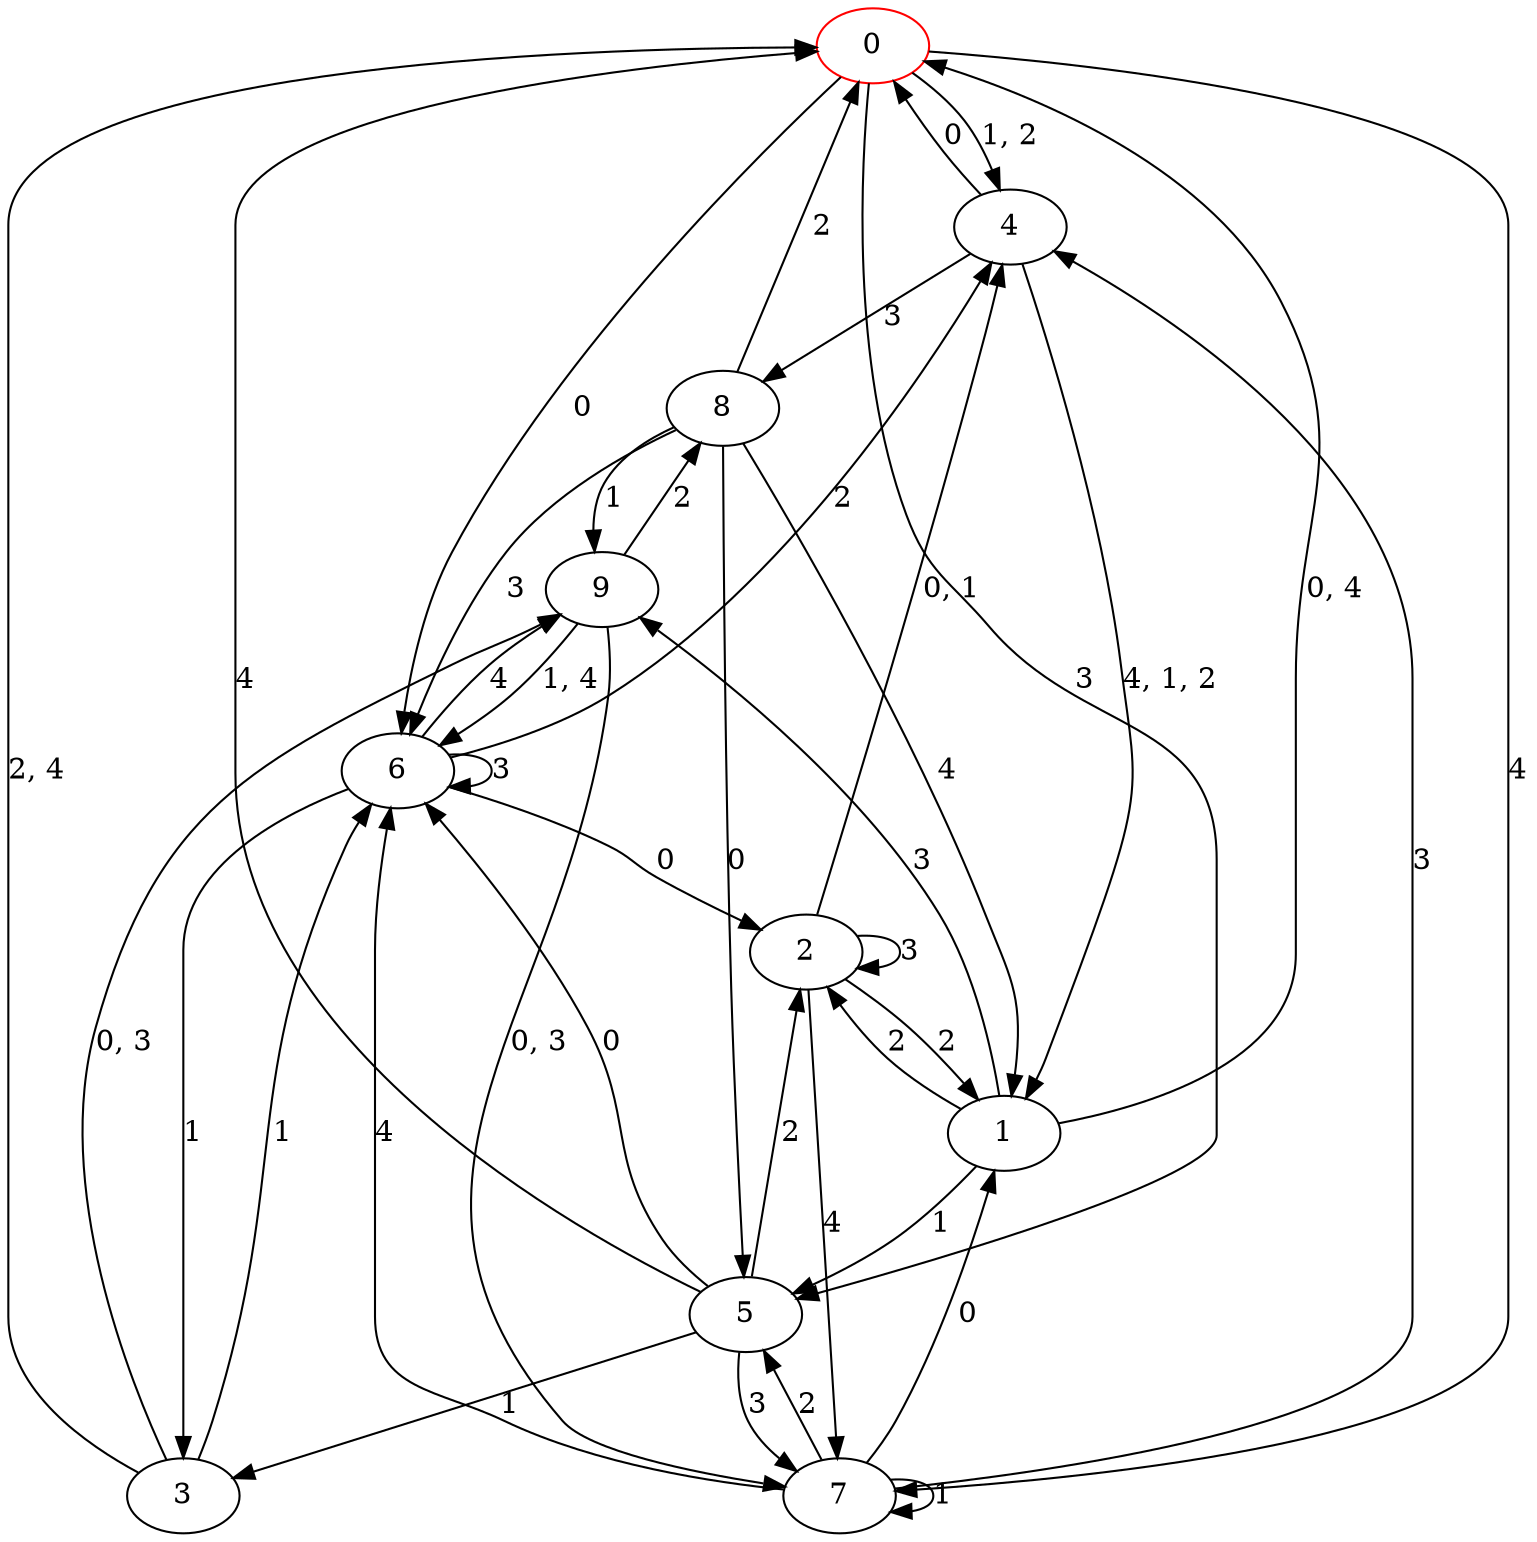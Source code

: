 digraph g {
0 [label= "0"] [color="red"];
1 [label= "1"];
2 [label= "2"];
3 [label= "3"];
4 [label= "4"];
5 [label= "5"];
6 [label= "6"];
7 [label= "7"];
8 [label= "8"];
9 [label= "9"];
0 -> 6[label= "0"];
0 -> 5[label= "3"];
0 -> 7[label= "4"];
1 -> 5[label= "1"];
1 -> 2[label= "2"];
1 -> 9[label= "3"];
2 -> 1[label= "2"];
2 -> 2[label= "3"];
2 -> 7[label= "4"];
3 -> 6[label= "1"];
4 -> 0[label= "0"];
4 -> 8[label= "3"];
5 -> 6[label= "0"];
5 -> 3[label= "1"];
5 -> 2[label= "2"];
5 -> 7[label= "3"];
5 -> 0[label= "4"];
6 -> 2[label= "0"];
6 -> 3[label= "1"];
6 -> 4[label= "2"];
6 -> 6[label= "3"];
6 -> 9[label= "4"];
7 -> 1[label= "0"];
7 -> 7[label= "1"];
7 -> 5[label= "2"];
7 -> 4[label= "3"];
7 -> 6[label= "4"];
8 -> 5[label= "0"];
8 -> 9[label= "1"];
8 -> 0[label= "2"];
8 -> 6[label= "3"];
8 -> 1[label= "4"];
9 -> 8[label= "2"];
0 -> 4[label= "1, 2"];
1 -> 0[label= "0, 4"];
2 -> 4[label= "0, 1"];
3 -> 9[label= "0, 3"];
3 -> 0[label= "2, 4"];
4 -> 1[label= "4, 1, 2"];
9 -> 7[label= "0, 3"];
9 -> 6[label= "1, 4"];
}
